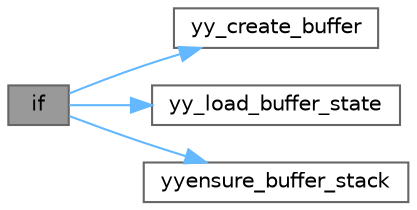 digraph "if"
{
 // LATEX_PDF_SIZE
  bgcolor="transparent";
  edge [fontname=Helvetica,fontsize=10,labelfontname=Helvetica,labelfontsize=10];
  node [fontname=Helvetica,fontsize=10,shape=box,height=0.2,width=0.4];
  rankdir="LR";
  Node1 [id="Node000001",label="if",height=0.2,width=0.4,color="gray40", fillcolor="grey60", style="filled", fontcolor="black",tooltip=" "];
  Node1 -> Node2 [id="edge1_Node000001_Node000002",color="steelblue1",style="solid",tooltip=" "];
  Node2 [id="Node000002",label="yy_create_buffer",height=0.2,width=0.4,color="grey40", fillcolor="white", style="filled",URL="$lex_8yy_8c.html#a5bc6f1a5f7812508f425b08283f13ae8",tooltip=" "];
  Node1 -> Node3 [id="edge2_Node000001_Node000003",color="steelblue1",style="solid",tooltip=" "];
  Node3 [id="Node000003",label="yy_load_buffer_state",height=0.2,width=0.4,color="grey40", fillcolor="white", style="filled",URL="$lex_8yy_8c.html#ac6bf96bd2d347c04367b8111abcd0dca",tooltip=" "];
  Node1 -> Node4 [id="edge3_Node000001_Node000004",color="steelblue1",style="solid",tooltip=" "];
  Node4 [id="Node000004",label="yyensure_buffer_stack",height=0.2,width=0.4,color="grey40", fillcolor="white", style="filled",URL="$lex_8yy_8c.html#a2e9898ec03e594f5a82387c787776ef6",tooltip=" "];
}
